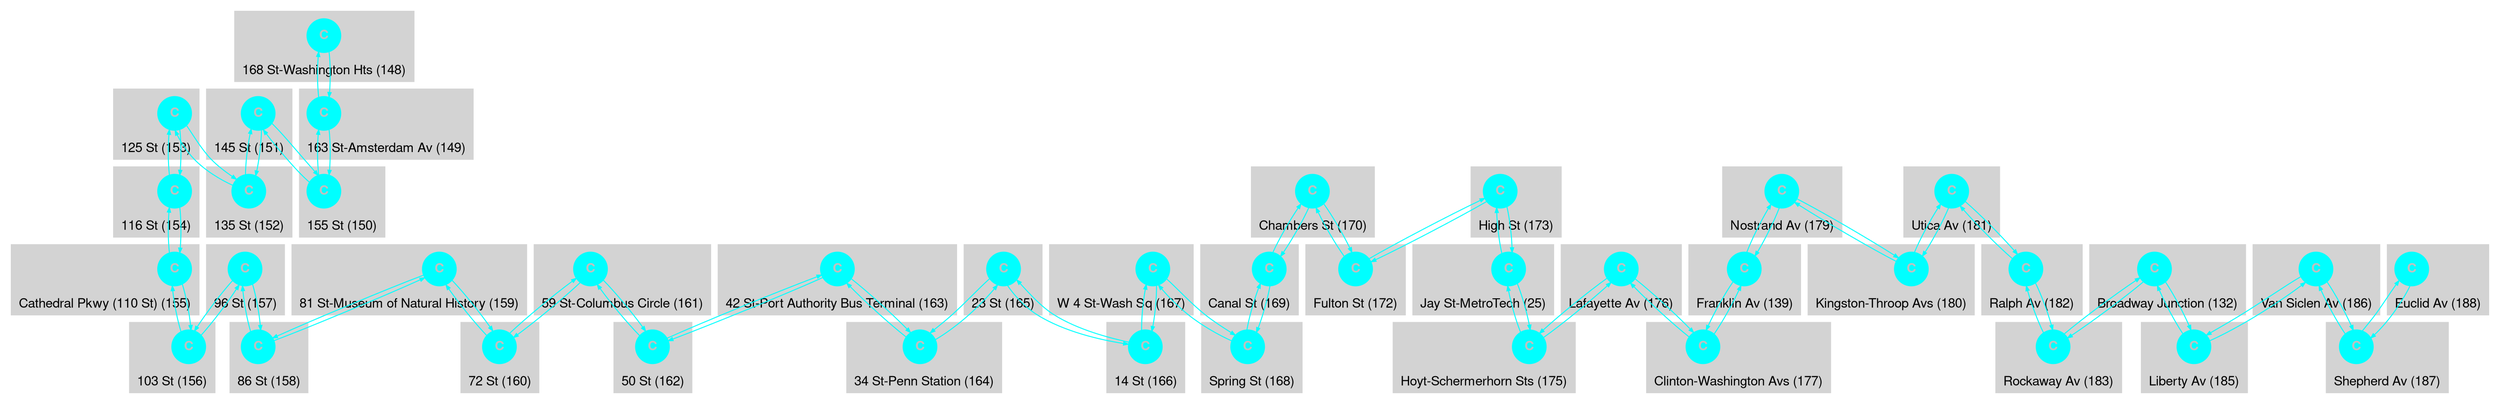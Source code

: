
digraph G {
  fontname="Helvetica,Arial,sans-serif";
  node [fontname="Helvetica,Arial,sans-serif bold" labelloc="c"];
  edge [fontname="Helvetica,Arial,sans-serif" fontsize=8 arrowsize=0.5];
  
  subgraph cluster_151 {
    style=filled;
    color=lightgrey;
    labelloc="b";
    node [style=filled];
    node [label="C" fillcolor=cyan, color="cyan", penwidth=1, fontcolor=gray, shape="circle"]"151_C";
    label = "145 St (151)";
  }

  subgraph cluster_153 {
    style=filled;
    color=lightgrey;
    labelloc="b";
    node [style=filled];
    node [label="C" fillcolor=cyan, color="cyan", penwidth=1, fontcolor=gray, shape="circle"]"153_C";
    label = "125 St (153)";
  }

  subgraph cluster_161 {
    style=filled;
    color=lightgrey;
    labelloc="b";
    node [style=filled];
    node [label="C" fillcolor=cyan, color="cyan", penwidth=1, fontcolor=gray, shape="circle"]"161_C";
    label = "59 St-Columbus Circle (161)";
  }

  subgraph cluster_167 {
    style=filled;
    color=lightgrey;
    labelloc="b";
    node [style=filled];
    node [label="C" fillcolor=cyan, color="cyan", penwidth=1, fontcolor=gray, shape="circle"]"167_C";
    label = "W 4 St-Wash Sq (167)";
  }

  subgraph cluster_170 {
    style=filled;
    color=lightgrey;
    labelloc="b";
    node [style=filled];
    node [label="C" fillcolor=cyan, color="cyan", penwidth=1, fontcolor=gray, shape="circle"]"170_C";
    label = "Chambers St (170)";
  }

  subgraph cluster_173 {
    style=filled;
    color=lightgrey;
    labelloc="b";
    node [style=filled];
    node [label="C" fillcolor=cyan, color="cyan", penwidth=1, fontcolor=gray, shape="circle"]"173_C";
    label = "High St (173)";
  }

  subgraph cluster_179 {
    style=filled;
    color=lightgrey;
    labelloc="b";
    node [style=filled];
    node [label="C" fillcolor=cyan, color="cyan", penwidth=1, fontcolor=gray, shape="circle"]"179_C";
    label = "Nostrand Av (179)";
  }

  subgraph cluster_181 {
    style=filled;
    color=lightgrey;
    labelloc="b";
    node [style=filled];
    node [label="C" fillcolor=cyan, color="cyan", penwidth=1, fontcolor=gray, shape="circle"]"181_C";
    label = "Utica Av (181)";
  }

  subgraph cluster_188 {
    style=filled;
    color=lightgrey;
    labelloc="b";
    node [style=filled];
    node [label="C" fillcolor=cyan, color="cyan", penwidth=1, fontcolor=gray, shape="circle"]"188_C";
    label = "Euclid Av (188)";
  }

  subgraph cluster_148 {
    style=filled;
    color=lightgrey;
    labelloc="b";
    node [style=filled];
    node [label="C" fillcolor=cyan, color="cyan", penwidth=1, fontcolor=gray, shape="circle"]"148_C";
    label = "168 St-Washington Hts (148)";
  }

  subgraph cluster_163 {
    style=filled;
    color=lightgrey;
    labelloc="b";
    node [style=filled];
    node [label="C" fillcolor=cyan, color="cyan", penwidth=1, fontcolor=gray, shape="circle"]"163_C";
    label = "42 St-Port Authority Bus Terminal (163)";
  }

  subgraph cluster_164 {
    style=filled;
    color=lightgrey;
    labelloc="b";
    node [style=filled];
    node [label="C" fillcolor=cyan, color="cyan", penwidth=1, fontcolor=gray, shape="circle"]"164_C";
    label = "34 St-Penn Station (164)";
  }

  subgraph cluster_166 {
    style=filled;
    color=lightgrey;
    labelloc="b";
    node [style=filled];
    node [label="C" fillcolor=cyan, color="cyan", penwidth=1, fontcolor=gray, shape="circle"]"166_C";
    label = "14 St (166)";
  }

  subgraph cluster_169 {
    style=filled;
    color=lightgrey;
    labelloc="b";
    node [style=filled];
    node [label="C" fillcolor=cyan, color="cyan", penwidth=1, fontcolor=gray, shape="circle"]"169_C";
    label = "Canal St (169)";
  }

  subgraph cluster_25 {
    style=filled;
    color=lightgrey;
    labelloc="b";
    node [style=filled];
    node [label="C" fillcolor=cyan, color="cyan", penwidth=1, fontcolor=gray, shape="circle"]"25_C";
    label = "Jay St-MetroTech (25)";
  }

  subgraph cluster_175 {
    style=filled;
    color=lightgrey;
    labelloc="b";
    node [style=filled];
    node [label="C" fillcolor=cyan, color="cyan", penwidth=1, fontcolor=gray, shape="circle"]"175_C";
    label = "Hoyt-Schermerhorn Sts (175)";
  }

  subgraph cluster_172 {
    style=filled;
    color=lightgrey;
    labelloc="b";
    node [style=filled];
    node [label="C" fillcolor=cyan, color="cyan", penwidth=1, fontcolor=gray, shape="circle"]"172_C";
    label = "Fulton St (172)";
  }

  subgraph cluster_132 {
    style=filled;
    color=lightgrey;
    labelloc="b";
    node [style=filled];
    node [label="C" fillcolor=cyan, color="cyan", penwidth=1, fontcolor=gray, shape="circle"]"132_C";
    label = "Broadway Junction (132)";
  }

  subgraph cluster_152 {
    style=filled;
    color=lightgrey;
    labelloc="b";
    node [style=filled];
    node [label="C" fillcolor=cyan, color="cyan", penwidth=1, fontcolor=gray, shape="circle"]"152_C";
    label = "135 St (152)";
  }

  subgraph cluster_154 {
    style=filled;
    color=lightgrey;
    labelloc="b";
    node [style=filled];
    node [label="C" fillcolor=cyan, color="cyan", penwidth=1, fontcolor=gray, shape="circle"]"154_C";
    label = "116 St (154)";
  }

  subgraph cluster_155 {
    style=filled;
    color=lightgrey;
    labelloc="b";
    node [style=filled];
    node [label="C" fillcolor=cyan, color="cyan", penwidth=1, fontcolor=gray, shape="circle"]"155_C";
    label = "Cathedral Pkwy (110 St) (155)";
  }

  subgraph cluster_156 {
    style=filled;
    color=lightgrey;
    labelloc="b";
    node [style=filled];
    node [label="C" fillcolor=cyan, color="cyan", penwidth=1, fontcolor=gray, shape="circle"]"156_C";
    label = "103 St (156)";
  }

  subgraph cluster_157 {
    style=filled;
    color=lightgrey;
    labelloc="b";
    node [style=filled];
    node [label="C" fillcolor=cyan, color="cyan", penwidth=1, fontcolor=gray, shape="circle"]"157_C";
    label = "96 St (157)";
  }

  subgraph cluster_158 {
    style=filled;
    color=lightgrey;
    labelloc="b";
    node [style=filled];
    node [label="C" fillcolor=cyan, color="cyan", penwidth=1, fontcolor=gray, shape="circle"]"158_C";
    label = "86 St (158)";
  }

  subgraph cluster_159 {
    style=filled;
    color=lightgrey;
    labelloc="b";
    node [style=filled];
    node [label="C" fillcolor=cyan, color="cyan", penwidth=1, fontcolor=gray, shape="circle"]"159_C";
    label = "81 St-Museum of Natural History (159)";
  }

  subgraph cluster_160 {
    style=filled;
    color=lightgrey;
    labelloc="b";
    node [style=filled];
    node [label="C" fillcolor=cyan, color="cyan", penwidth=1, fontcolor=gray, shape="circle"]"160_C";
    label = "72 St (160)";
  }

  subgraph cluster_149 {
    style=filled;
    color=lightgrey;
    labelloc="b";
    node [style=filled];
    node [label="C" fillcolor=cyan, color="cyan", penwidth=1, fontcolor=gray, shape="circle"]"149_C";
    label = "163 St-Amsterdam Av (149)";
  }

  subgraph cluster_150 {
    style=filled;
    color=lightgrey;
    labelloc="b";
    node [style=filled];
    node [label="C" fillcolor=cyan, color="cyan", penwidth=1, fontcolor=gray, shape="circle"]"150_C";
    label = "155 St (150)";
  }

  subgraph cluster_176 {
    style=filled;
    color=lightgrey;
    labelloc="b";
    node [style=filled];
    node [label="C" fillcolor=cyan, color="cyan", penwidth=1, fontcolor=gray, shape="circle"]"176_C";
    label = "Lafayette Av (176)";
  }

  subgraph cluster_177 {
    style=filled;
    color=lightgrey;
    labelloc="b";
    node [style=filled];
    node [label="C" fillcolor=cyan, color="cyan", penwidth=1, fontcolor=gray, shape="circle"]"177_C";
    label = "Clinton-Washington Avs (177)";
  }

  subgraph cluster_180 {
    style=filled;
    color=lightgrey;
    labelloc="b";
    node [style=filled];
    node [label="C" fillcolor=cyan, color="cyan", penwidth=1, fontcolor=gray, shape="circle"]"180_C";
    label = "Kingston-Throop Avs (180)";
  }

  subgraph cluster_182 {
    style=filled;
    color=lightgrey;
    labelloc="b";
    node [style=filled];
    node [label="C" fillcolor=cyan, color="cyan", penwidth=1, fontcolor=gray, shape="circle"]"182_C";
    label = "Ralph Av (182)";
  }

  subgraph cluster_183 {
    style=filled;
    color=lightgrey;
    labelloc="b";
    node [style=filled];
    node [label="C" fillcolor=cyan, color="cyan", penwidth=1, fontcolor=gray, shape="circle"]"183_C";
    label = "Rockaway Av (183)";
  }

  subgraph cluster_185 {
    style=filled;
    color=lightgrey;
    labelloc="b";
    node [style=filled];
    node [label="C" fillcolor=cyan, color="cyan", penwidth=1, fontcolor=gray, shape="circle"]"185_C";
    label = "Liberty Av (185)";
  }

  subgraph cluster_186 {
    style=filled;
    color=lightgrey;
    labelloc="b";
    node [style=filled];
    node [label="C" fillcolor=cyan, color="cyan", penwidth=1, fontcolor=gray, shape="circle"]"186_C";
    label = "Van Siclen Av (186)";
  }

  subgraph cluster_187 {
    style=filled;
    color=lightgrey;
    labelloc="b";
    node [style=filled];
    node [label="C" fillcolor=cyan, color="cyan", penwidth=1, fontcolor=gray, shape="circle"]"187_C";
    label = "Shepherd Av (187)";
  }

  subgraph cluster_162 {
    style=filled;
    color=lightgrey;
    labelloc="b";
    node [style=filled];
    node [label="C" fillcolor=cyan, color="cyan", penwidth=1, fontcolor=gray, shape="circle"]"162_C";
    label = "50 St (162)";
  }

  subgraph cluster_165 {
    style=filled;
    color=lightgrey;
    labelloc="b";
    node [style=filled];
    node [label="C" fillcolor=cyan, color="cyan", penwidth=1, fontcolor=gray, shape="circle"]"165_C";
    label = "23 St (165)";
  }

  subgraph cluster_168 {
    style=filled;
    color=lightgrey;
    labelloc="b";
    node [style=filled];
    node [label="C" fillcolor=cyan, color="cyan", penwidth=1, fontcolor=gray, shape="circle"]"168_C";
    label = "Spring St (168)";
  }

  subgraph cluster_139 {
    style=filled;
    color=lightgrey;
    labelloc="b";
    node [style=filled];
    node [label="C" fillcolor=cyan, color="cyan", penwidth=1, fontcolor=gray, shape="circle"]"139_C";
    label = "Franklin Av (139)";
  }

  "151_C" -> "150_C"[ color=cyan fontcolor=cyan penwidth=1 fontsize=8 arrowsize=0.5];
  "151_C" -> "152_C"[ color=cyan fontcolor=cyan penwidth=1 fontsize=8 arrowsize=0.5];
  "153_C" -> "152_C"[ color=cyan fontcolor=cyan penwidth=1 fontsize=8 arrowsize=0.5];
  "153_C" -> "154_C"[ color=cyan fontcolor=cyan penwidth=1 fontsize=8 arrowsize=0.5];
  "161_C" -> "160_C"[ color=cyan fontcolor=cyan penwidth=1 fontsize=8 arrowsize=0.5];
  "161_C" -> "162_C"[ color=cyan fontcolor=cyan penwidth=1 fontsize=8 arrowsize=0.5];
  "167_C" -> "166_C"[ color=cyan fontcolor=cyan penwidth=1 fontsize=8 arrowsize=0.5];
  "167_C" -> "168_C"[ color=cyan fontcolor=cyan penwidth=1 fontsize=8 arrowsize=0.5];
  "170_C" -> "169_C"[ color=cyan fontcolor=cyan penwidth=1 fontsize=8 arrowsize=0.5];
  "170_C" -> "172_C"[ color=cyan fontcolor=cyan penwidth=1 fontsize=8 arrowsize=0.5];
  "173_C" -> "172_C"[ color=cyan fontcolor=cyan penwidth=1 fontsize=8 arrowsize=0.5];
  "173_C" -> "25_C"[ color=cyan fontcolor=cyan penwidth=1 fontsize=8 arrowsize=0.5];
  "179_C" -> "139_C"[ color=cyan fontcolor=cyan penwidth=1 fontsize=8 arrowsize=0.5];
  "179_C" -> "180_C"[ color=cyan fontcolor=cyan penwidth=1 fontsize=8 arrowsize=0.5];
  "181_C" -> "180_C"[ color=cyan fontcolor=cyan penwidth=1 fontsize=8 arrowsize=0.5];
  "181_C" -> "182_C"[ color=cyan fontcolor=cyan penwidth=1 fontsize=8 arrowsize=0.5];
  "188_C" -> "187_C"[ color=cyan fontcolor=cyan penwidth=1 fontsize=8 arrowsize=0.5];
  "148_C" -> "149_C"[ color=cyan fontcolor=cyan penwidth=1 fontsize=8 arrowsize=0.5];
  "163_C" -> "162_C"[ color=cyan fontcolor=cyan penwidth=1 fontsize=8 arrowsize=0.5];
  "163_C" -> "164_C"[ color=cyan fontcolor=cyan penwidth=1 fontsize=8 arrowsize=0.5];
  "164_C" -> "163_C"[ color=cyan fontcolor=cyan penwidth=1 fontsize=8 arrowsize=0.5];
  "164_C" -> "165_C"[ color=cyan fontcolor=cyan penwidth=1 fontsize=8 arrowsize=0.5];
  "166_C" -> "165_C"[ color=cyan fontcolor=cyan penwidth=1 fontsize=8 arrowsize=0.5];
  "166_C" -> "167_C"[ color=cyan fontcolor=cyan penwidth=1 fontsize=8 arrowsize=0.5];
  "169_C" -> "168_C"[ color=cyan fontcolor=cyan penwidth=1 fontsize=8 arrowsize=0.5];
  "169_C" -> "170_C"[ color=cyan fontcolor=cyan penwidth=1 fontsize=8 arrowsize=0.5];
  "25_C" -> "175_C"[ color=cyan fontcolor=cyan penwidth=1 fontsize=8 arrowsize=0.5];
  "25_C" -> "173_C"[ color=cyan fontcolor=cyan penwidth=1 fontsize=8 arrowsize=0.5];
  "175_C" -> "176_C"[ color=cyan fontcolor=cyan penwidth=1 fontsize=8 arrowsize=0.5];
  "175_C" -> "25_C"[ color=cyan fontcolor=cyan penwidth=1 fontsize=8 arrowsize=0.5];
  "172_C" -> "170_C"[ color=cyan fontcolor=cyan penwidth=1 fontsize=8 arrowsize=0.5];
  "172_C" -> "173_C"[ color=cyan fontcolor=cyan penwidth=1 fontsize=8 arrowsize=0.5];
  "132_C" -> "185_C"[ color=cyan fontcolor=cyan penwidth=1 fontsize=8 arrowsize=0.5];
  "132_C" -> "183_C"[ color=cyan fontcolor=cyan penwidth=1 fontsize=8 arrowsize=0.5];
  "152_C" -> "151_C"[ color=cyan fontcolor=cyan penwidth=1 fontsize=8 arrowsize=0.5];
  "152_C" -> "153_C"[ color=cyan fontcolor=cyan penwidth=1 fontsize=8 arrowsize=0.5];
  "154_C" -> "153_C"[ color=cyan fontcolor=cyan penwidth=1 fontsize=8 arrowsize=0.5];
  "154_C" -> "155_C"[ color=cyan fontcolor=cyan penwidth=1 fontsize=8 arrowsize=0.5];
  "155_C" -> "154_C"[ color=cyan fontcolor=cyan penwidth=1 fontsize=8 arrowsize=0.5];
  "155_C" -> "156_C"[ color=cyan fontcolor=cyan penwidth=1 fontsize=8 arrowsize=0.5];
  "156_C" -> "155_C"[ color=cyan fontcolor=cyan penwidth=1 fontsize=8 arrowsize=0.5];
  "156_C" -> "157_C"[ color=cyan fontcolor=cyan penwidth=1 fontsize=8 arrowsize=0.5];
  "157_C" -> "156_C"[ color=cyan fontcolor=cyan penwidth=1 fontsize=8 arrowsize=0.5];
  "157_C" -> "158_C"[ color=cyan fontcolor=cyan penwidth=1 fontsize=8 arrowsize=0.5];
  "158_C" -> "157_C"[ color=cyan fontcolor=cyan penwidth=1 fontsize=8 arrowsize=0.5];
  "158_C" -> "159_C"[ color=cyan fontcolor=cyan penwidth=1 fontsize=8 arrowsize=0.5];
  "159_C" -> "158_C"[ color=cyan fontcolor=cyan penwidth=1 fontsize=8 arrowsize=0.5];
  "159_C" -> "160_C"[ color=cyan fontcolor=cyan penwidth=1 fontsize=8 arrowsize=0.5];
  "160_C" -> "159_C"[ color=cyan fontcolor=cyan penwidth=1 fontsize=8 arrowsize=0.5];
  "160_C" -> "161_C"[ color=cyan fontcolor=cyan penwidth=1 fontsize=8 arrowsize=0.5];
  "149_C" -> "148_C"[ color=cyan fontcolor=cyan penwidth=1 fontsize=8 arrowsize=0.5];
  "149_C" -> "150_C"[ color=cyan fontcolor=cyan penwidth=1 fontsize=8 arrowsize=0.5];
  "150_C" -> "149_C"[ color=cyan fontcolor=cyan penwidth=1 fontsize=8 arrowsize=0.5];
  "150_C" -> "151_C"[ color=cyan fontcolor=cyan penwidth=1 fontsize=8 arrowsize=0.5];
  "176_C" -> "175_C"[ color=cyan fontcolor=cyan penwidth=1 fontsize=8 arrowsize=0.5];
  "176_C" -> "177_C"[ color=cyan fontcolor=cyan penwidth=1 fontsize=8 arrowsize=0.5];
  "177_C" -> "176_C"[ color=cyan fontcolor=cyan penwidth=1 fontsize=8 arrowsize=0.5];
  "177_C" -> "139_C"[ color=cyan fontcolor=cyan penwidth=1 fontsize=8 arrowsize=0.5];
  "180_C" -> "179_C"[ color=cyan fontcolor=cyan penwidth=1 fontsize=8 arrowsize=0.5];
  "180_C" -> "181_C"[ color=cyan fontcolor=cyan penwidth=1 fontsize=8 arrowsize=0.5];
  "182_C" -> "181_C"[ color=cyan fontcolor=cyan penwidth=1 fontsize=8 arrowsize=0.5];
  "182_C" -> "183_C"[ color=cyan fontcolor=cyan penwidth=1 fontsize=8 arrowsize=0.5];
  "183_C" -> "182_C"[ color=cyan fontcolor=cyan penwidth=1 fontsize=8 arrowsize=0.5];
  "183_C" -> "132_C"[ color=cyan fontcolor=cyan penwidth=1 fontsize=8 arrowsize=0.5];
  "185_C" -> "132_C"[ color=cyan fontcolor=cyan penwidth=1 fontsize=8 arrowsize=0.5];
  "185_C" -> "186_C"[ color=cyan fontcolor=cyan penwidth=1 fontsize=8 arrowsize=0.5];
  "186_C" -> "185_C"[ color=cyan fontcolor=cyan penwidth=1 fontsize=8 arrowsize=0.5];
  "186_C" -> "187_C"[ color=cyan fontcolor=cyan penwidth=1 fontsize=8 arrowsize=0.5];
  "187_C" -> "186_C"[ color=cyan fontcolor=cyan penwidth=1 fontsize=8 arrowsize=0.5];
  "187_C" -> "188_C"[ color=cyan fontcolor=cyan penwidth=1 fontsize=8 arrowsize=0.5];
  "162_C" -> "163_C"[ color=cyan fontcolor=cyan penwidth=1 fontsize=8 arrowsize=0.5];
  "162_C" -> "161_C"[ color=cyan fontcolor=cyan penwidth=1 fontsize=8 arrowsize=0.5];
  "165_C" -> "166_C"[ color=cyan fontcolor=cyan penwidth=1 fontsize=8 arrowsize=0.5];
  "165_C" -> "164_C"[ color=cyan fontcolor=cyan penwidth=1 fontsize=8 arrowsize=0.5];
  "168_C" -> "167_C"[ color=cyan fontcolor=cyan penwidth=1 fontsize=8 arrowsize=0.5];
  "168_C" -> "169_C"[ color=cyan fontcolor=cyan penwidth=1 fontsize=8 arrowsize=0.5];
  "139_C" -> "179_C"[ color=cyan fontcolor=cyan penwidth=1 fontsize=8 arrowsize=0.5];
  "139_C" -> "177_C"[ color=cyan fontcolor=cyan penwidth=1 fontsize=8 arrowsize=0.5];

}
